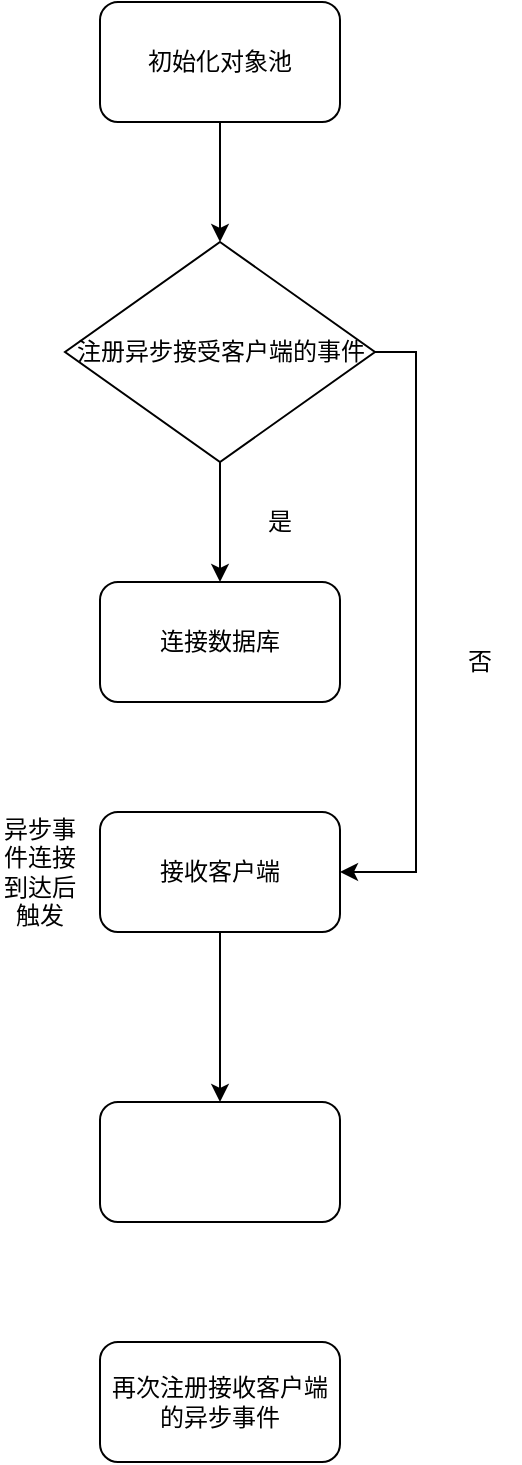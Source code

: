 <mxfile version="14.8.0" type="github">
  <diagram id="C5RBs43oDa-KdzZeNtuy" name="Page-1">
    <mxGraphModel dx="782" dy="436" grid="1" gridSize="10" guides="1" tooltips="1" connect="1" arrows="1" fold="1" page="1" pageScale="1" pageWidth="827" pageHeight="1169" math="0" shadow="0">
      <root>
        <mxCell id="WIyWlLk6GJQsqaUBKTNV-0" />
        <mxCell id="WIyWlLk6GJQsqaUBKTNV-1" parent="WIyWlLk6GJQsqaUBKTNV-0" />
        <mxCell id="c8GXVTnnoMet3C_fBS5D-2" style="edgeStyle=orthogonalEdgeStyle;rounded=0;orthogonalLoop=1;jettySize=auto;html=1;entryX=0.5;entryY=0;entryDx=0;entryDy=0;" edge="1" parent="WIyWlLk6GJQsqaUBKTNV-1" source="c8GXVTnnoMet3C_fBS5D-0" target="c8GXVTnnoMet3C_fBS5D-1">
          <mxGeometry relative="1" as="geometry" />
        </mxCell>
        <mxCell id="c8GXVTnnoMet3C_fBS5D-0" value="初始化对象池" style="rounded=1;whiteSpace=wrap;html=1;" vertex="1" parent="WIyWlLk6GJQsqaUBKTNV-1">
          <mxGeometry x="260" y="120" width="120" height="60" as="geometry" />
        </mxCell>
        <mxCell id="c8GXVTnnoMet3C_fBS5D-5" style="edgeStyle=orthogonalEdgeStyle;rounded=0;orthogonalLoop=1;jettySize=auto;html=1;entryX=0.5;entryY=0;entryDx=0;entryDy=0;" edge="1" parent="WIyWlLk6GJQsqaUBKTNV-1" source="c8GXVTnnoMet3C_fBS5D-1" target="c8GXVTnnoMet3C_fBS5D-4">
          <mxGeometry relative="1" as="geometry" />
        </mxCell>
        <mxCell id="c8GXVTnnoMet3C_fBS5D-8" style="edgeStyle=orthogonalEdgeStyle;rounded=0;orthogonalLoop=1;jettySize=auto;html=1;entryX=1;entryY=0.5;entryDx=0;entryDy=0;" edge="1" parent="WIyWlLk6GJQsqaUBKTNV-1" source="c8GXVTnnoMet3C_fBS5D-1" target="c8GXVTnnoMet3C_fBS5D-7">
          <mxGeometry relative="1" as="geometry">
            <mxPoint x="430" y="600" as="targetPoint" />
            <Array as="points">
              <mxPoint x="418" y="295" />
              <mxPoint x="418" y="555" />
            </Array>
          </mxGeometry>
        </mxCell>
        <mxCell id="c8GXVTnnoMet3C_fBS5D-1" value="&lt;span&gt;注册异步接受客户端的事件&lt;/span&gt;" style="rhombus;whiteSpace=wrap;html=1;" vertex="1" parent="WIyWlLk6GJQsqaUBKTNV-1">
          <mxGeometry x="242.5" y="240" width="155" height="110" as="geometry" />
        </mxCell>
        <mxCell id="c8GXVTnnoMet3C_fBS5D-3" value="是" style="text;html=1;strokeColor=none;fillColor=none;align=center;verticalAlign=middle;whiteSpace=wrap;rounded=0;" vertex="1" parent="WIyWlLk6GJQsqaUBKTNV-1">
          <mxGeometry x="330" y="370" width="40" height="20" as="geometry" />
        </mxCell>
        <mxCell id="c8GXVTnnoMet3C_fBS5D-4" value="连接数据库" style="rounded=1;whiteSpace=wrap;html=1;" vertex="1" parent="WIyWlLk6GJQsqaUBKTNV-1">
          <mxGeometry x="260" y="410" width="120" height="60" as="geometry" />
        </mxCell>
        <mxCell id="c8GXVTnnoMet3C_fBS5D-14" style="edgeStyle=orthogonalEdgeStyle;rounded=0;orthogonalLoop=1;jettySize=auto;html=1;entryX=0.5;entryY=0;entryDx=0;entryDy=0;" edge="1" parent="WIyWlLk6GJQsqaUBKTNV-1" source="c8GXVTnnoMet3C_fBS5D-7" target="c8GXVTnnoMet3C_fBS5D-13">
          <mxGeometry relative="1" as="geometry" />
        </mxCell>
        <mxCell id="c8GXVTnnoMet3C_fBS5D-7" value="接收客户端" style="rounded=1;whiteSpace=wrap;html=1;" vertex="1" parent="WIyWlLk6GJQsqaUBKTNV-1">
          <mxGeometry x="260" y="525" width="120" height="60" as="geometry" />
        </mxCell>
        <mxCell id="c8GXVTnnoMet3C_fBS5D-9" value="否" style="text;html=1;strokeColor=none;fillColor=none;align=center;verticalAlign=middle;whiteSpace=wrap;rounded=0;" vertex="1" parent="WIyWlLk6GJQsqaUBKTNV-1">
          <mxGeometry x="430" y="440" width="40" height="20" as="geometry" />
        </mxCell>
        <mxCell id="c8GXVTnnoMet3C_fBS5D-10" value="异步事件连接到达后触发" style="text;html=1;strokeColor=none;fillColor=none;align=center;verticalAlign=middle;whiteSpace=wrap;rounded=0;" vertex="1" parent="WIyWlLk6GJQsqaUBKTNV-1">
          <mxGeometry x="210" y="545" width="40" height="20" as="geometry" />
        </mxCell>
        <mxCell id="c8GXVTnnoMet3C_fBS5D-11" value="再次注册接收客户端的异步事件" style="rounded=1;whiteSpace=wrap;html=1;" vertex="1" parent="WIyWlLk6GJQsqaUBKTNV-1">
          <mxGeometry x="260" y="790" width="120" height="60" as="geometry" />
        </mxCell>
        <mxCell id="c8GXVTnnoMet3C_fBS5D-13" value="" style="rounded=1;whiteSpace=wrap;html=1;" vertex="1" parent="WIyWlLk6GJQsqaUBKTNV-1">
          <mxGeometry x="260" y="670" width="120" height="60" as="geometry" />
        </mxCell>
      </root>
    </mxGraphModel>
  </diagram>
</mxfile>
